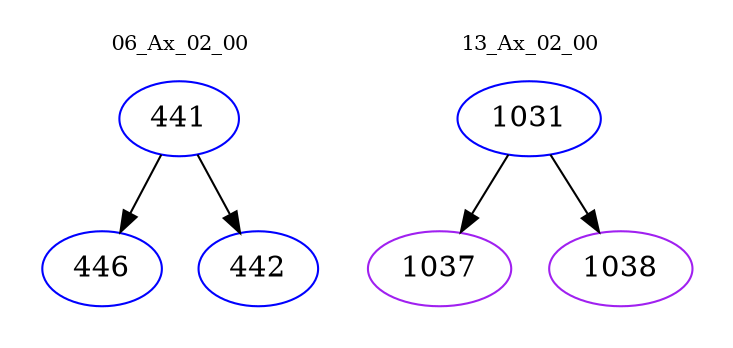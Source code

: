 digraph{
subgraph cluster_0 {
color = white
label = "06_Ax_02_00";
fontsize=10;
T0_441 [label="441", color="blue"]
T0_441 -> T0_446 [color="black"]
T0_446 [label="446", color="blue"]
T0_441 -> T0_442 [color="black"]
T0_442 [label="442", color="blue"]
}
subgraph cluster_1 {
color = white
label = "13_Ax_02_00";
fontsize=10;
T1_1031 [label="1031", color="blue"]
T1_1031 -> T1_1037 [color="black"]
T1_1037 [label="1037", color="purple"]
T1_1031 -> T1_1038 [color="black"]
T1_1038 [label="1038", color="purple"]
}
}
